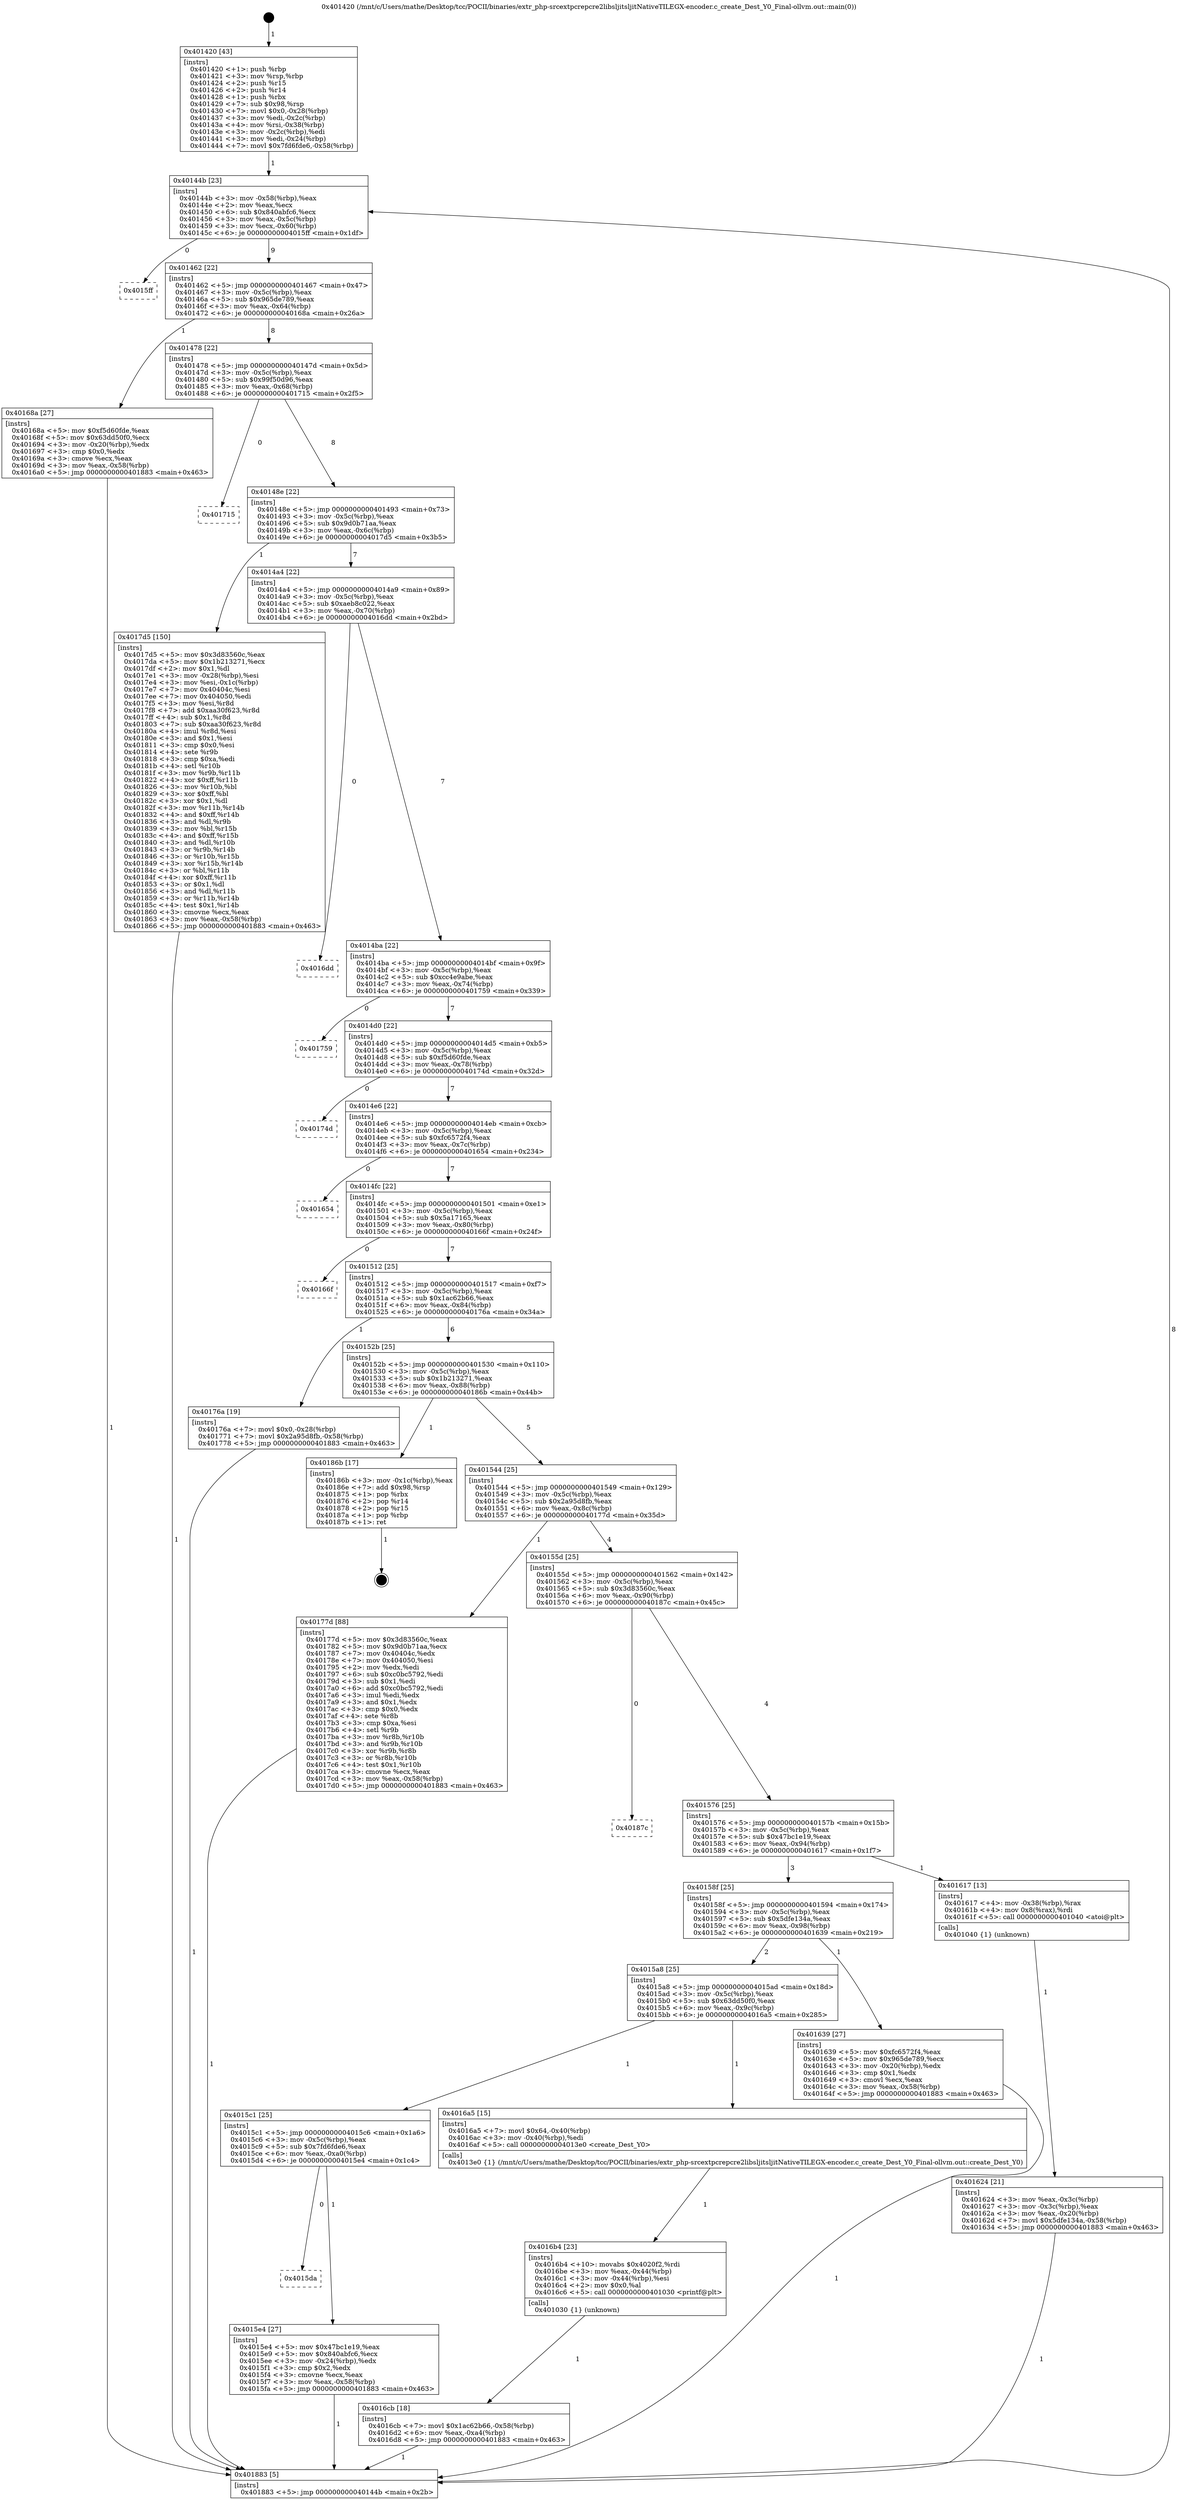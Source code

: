 digraph "0x401420" {
  label = "0x401420 (/mnt/c/Users/mathe/Desktop/tcc/POCII/binaries/extr_php-srcextpcrepcre2libsljitsljitNativeTILEGX-encoder.c_create_Dest_Y0_Final-ollvm.out::main(0))"
  labelloc = "t"
  node[shape=record]

  Entry [label="",width=0.3,height=0.3,shape=circle,fillcolor=black,style=filled]
  "0x40144b" [label="{
     0x40144b [23]\l
     | [instrs]\l
     &nbsp;&nbsp;0x40144b \<+3\>: mov -0x58(%rbp),%eax\l
     &nbsp;&nbsp;0x40144e \<+2\>: mov %eax,%ecx\l
     &nbsp;&nbsp;0x401450 \<+6\>: sub $0x840abfc6,%ecx\l
     &nbsp;&nbsp;0x401456 \<+3\>: mov %eax,-0x5c(%rbp)\l
     &nbsp;&nbsp;0x401459 \<+3\>: mov %ecx,-0x60(%rbp)\l
     &nbsp;&nbsp;0x40145c \<+6\>: je 00000000004015ff \<main+0x1df\>\l
  }"]
  "0x4015ff" [label="{
     0x4015ff\l
  }", style=dashed]
  "0x401462" [label="{
     0x401462 [22]\l
     | [instrs]\l
     &nbsp;&nbsp;0x401462 \<+5\>: jmp 0000000000401467 \<main+0x47\>\l
     &nbsp;&nbsp;0x401467 \<+3\>: mov -0x5c(%rbp),%eax\l
     &nbsp;&nbsp;0x40146a \<+5\>: sub $0x965de789,%eax\l
     &nbsp;&nbsp;0x40146f \<+3\>: mov %eax,-0x64(%rbp)\l
     &nbsp;&nbsp;0x401472 \<+6\>: je 000000000040168a \<main+0x26a\>\l
  }"]
  Exit [label="",width=0.3,height=0.3,shape=circle,fillcolor=black,style=filled,peripheries=2]
  "0x40168a" [label="{
     0x40168a [27]\l
     | [instrs]\l
     &nbsp;&nbsp;0x40168a \<+5\>: mov $0xf5d60fde,%eax\l
     &nbsp;&nbsp;0x40168f \<+5\>: mov $0x63dd50f0,%ecx\l
     &nbsp;&nbsp;0x401694 \<+3\>: mov -0x20(%rbp),%edx\l
     &nbsp;&nbsp;0x401697 \<+3\>: cmp $0x0,%edx\l
     &nbsp;&nbsp;0x40169a \<+3\>: cmove %ecx,%eax\l
     &nbsp;&nbsp;0x40169d \<+3\>: mov %eax,-0x58(%rbp)\l
     &nbsp;&nbsp;0x4016a0 \<+5\>: jmp 0000000000401883 \<main+0x463\>\l
  }"]
  "0x401478" [label="{
     0x401478 [22]\l
     | [instrs]\l
     &nbsp;&nbsp;0x401478 \<+5\>: jmp 000000000040147d \<main+0x5d\>\l
     &nbsp;&nbsp;0x40147d \<+3\>: mov -0x5c(%rbp),%eax\l
     &nbsp;&nbsp;0x401480 \<+5\>: sub $0x99f50d96,%eax\l
     &nbsp;&nbsp;0x401485 \<+3\>: mov %eax,-0x68(%rbp)\l
     &nbsp;&nbsp;0x401488 \<+6\>: je 0000000000401715 \<main+0x2f5\>\l
  }"]
  "0x4016cb" [label="{
     0x4016cb [18]\l
     | [instrs]\l
     &nbsp;&nbsp;0x4016cb \<+7\>: movl $0x1ac62b66,-0x58(%rbp)\l
     &nbsp;&nbsp;0x4016d2 \<+6\>: mov %eax,-0xa4(%rbp)\l
     &nbsp;&nbsp;0x4016d8 \<+5\>: jmp 0000000000401883 \<main+0x463\>\l
  }"]
  "0x401715" [label="{
     0x401715\l
  }", style=dashed]
  "0x40148e" [label="{
     0x40148e [22]\l
     | [instrs]\l
     &nbsp;&nbsp;0x40148e \<+5\>: jmp 0000000000401493 \<main+0x73\>\l
     &nbsp;&nbsp;0x401493 \<+3\>: mov -0x5c(%rbp),%eax\l
     &nbsp;&nbsp;0x401496 \<+5\>: sub $0x9d0b71aa,%eax\l
     &nbsp;&nbsp;0x40149b \<+3\>: mov %eax,-0x6c(%rbp)\l
     &nbsp;&nbsp;0x40149e \<+6\>: je 00000000004017d5 \<main+0x3b5\>\l
  }"]
  "0x4016b4" [label="{
     0x4016b4 [23]\l
     | [instrs]\l
     &nbsp;&nbsp;0x4016b4 \<+10\>: movabs $0x4020f2,%rdi\l
     &nbsp;&nbsp;0x4016be \<+3\>: mov %eax,-0x44(%rbp)\l
     &nbsp;&nbsp;0x4016c1 \<+3\>: mov -0x44(%rbp),%esi\l
     &nbsp;&nbsp;0x4016c4 \<+2\>: mov $0x0,%al\l
     &nbsp;&nbsp;0x4016c6 \<+5\>: call 0000000000401030 \<printf@plt\>\l
     | [calls]\l
     &nbsp;&nbsp;0x401030 \{1\} (unknown)\l
  }"]
  "0x4017d5" [label="{
     0x4017d5 [150]\l
     | [instrs]\l
     &nbsp;&nbsp;0x4017d5 \<+5\>: mov $0x3d83560c,%eax\l
     &nbsp;&nbsp;0x4017da \<+5\>: mov $0x1b213271,%ecx\l
     &nbsp;&nbsp;0x4017df \<+2\>: mov $0x1,%dl\l
     &nbsp;&nbsp;0x4017e1 \<+3\>: mov -0x28(%rbp),%esi\l
     &nbsp;&nbsp;0x4017e4 \<+3\>: mov %esi,-0x1c(%rbp)\l
     &nbsp;&nbsp;0x4017e7 \<+7\>: mov 0x40404c,%esi\l
     &nbsp;&nbsp;0x4017ee \<+7\>: mov 0x404050,%edi\l
     &nbsp;&nbsp;0x4017f5 \<+3\>: mov %esi,%r8d\l
     &nbsp;&nbsp;0x4017f8 \<+7\>: add $0xaa30f623,%r8d\l
     &nbsp;&nbsp;0x4017ff \<+4\>: sub $0x1,%r8d\l
     &nbsp;&nbsp;0x401803 \<+7\>: sub $0xaa30f623,%r8d\l
     &nbsp;&nbsp;0x40180a \<+4\>: imul %r8d,%esi\l
     &nbsp;&nbsp;0x40180e \<+3\>: and $0x1,%esi\l
     &nbsp;&nbsp;0x401811 \<+3\>: cmp $0x0,%esi\l
     &nbsp;&nbsp;0x401814 \<+4\>: sete %r9b\l
     &nbsp;&nbsp;0x401818 \<+3\>: cmp $0xa,%edi\l
     &nbsp;&nbsp;0x40181b \<+4\>: setl %r10b\l
     &nbsp;&nbsp;0x40181f \<+3\>: mov %r9b,%r11b\l
     &nbsp;&nbsp;0x401822 \<+4\>: xor $0xff,%r11b\l
     &nbsp;&nbsp;0x401826 \<+3\>: mov %r10b,%bl\l
     &nbsp;&nbsp;0x401829 \<+3\>: xor $0xff,%bl\l
     &nbsp;&nbsp;0x40182c \<+3\>: xor $0x1,%dl\l
     &nbsp;&nbsp;0x40182f \<+3\>: mov %r11b,%r14b\l
     &nbsp;&nbsp;0x401832 \<+4\>: and $0xff,%r14b\l
     &nbsp;&nbsp;0x401836 \<+3\>: and %dl,%r9b\l
     &nbsp;&nbsp;0x401839 \<+3\>: mov %bl,%r15b\l
     &nbsp;&nbsp;0x40183c \<+4\>: and $0xff,%r15b\l
     &nbsp;&nbsp;0x401840 \<+3\>: and %dl,%r10b\l
     &nbsp;&nbsp;0x401843 \<+3\>: or %r9b,%r14b\l
     &nbsp;&nbsp;0x401846 \<+3\>: or %r10b,%r15b\l
     &nbsp;&nbsp;0x401849 \<+3\>: xor %r15b,%r14b\l
     &nbsp;&nbsp;0x40184c \<+3\>: or %bl,%r11b\l
     &nbsp;&nbsp;0x40184f \<+4\>: xor $0xff,%r11b\l
     &nbsp;&nbsp;0x401853 \<+3\>: or $0x1,%dl\l
     &nbsp;&nbsp;0x401856 \<+3\>: and %dl,%r11b\l
     &nbsp;&nbsp;0x401859 \<+3\>: or %r11b,%r14b\l
     &nbsp;&nbsp;0x40185c \<+4\>: test $0x1,%r14b\l
     &nbsp;&nbsp;0x401860 \<+3\>: cmovne %ecx,%eax\l
     &nbsp;&nbsp;0x401863 \<+3\>: mov %eax,-0x58(%rbp)\l
     &nbsp;&nbsp;0x401866 \<+5\>: jmp 0000000000401883 \<main+0x463\>\l
  }"]
  "0x4014a4" [label="{
     0x4014a4 [22]\l
     | [instrs]\l
     &nbsp;&nbsp;0x4014a4 \<+5\>: jmp 00000000004014a9 \<main+0x89\>\l
     &nbsp;&nbsp;0x4014a9 \<+3\>: mov -0x5c(%rbp),%eax\l
     &nbsp;&nbsp;0x4014ac \<+5\>: sub $0xaeb8c022,%eax\l
     &nbsp;&nbsp;0x4014b1 \<+3\>: mov %eax,-0x70(%rbp)\l
     &nbsp;&nbsp;0x4014b4 \<+6\>: je 00000000004016dd \<main+0x2bd\>\l
  }"]
  "0x401624" [label="{
     0x401624 [21]\l
     | [instrs]\l
     &nbsp;&nbsp;0x401624 \<+3\>: mov %eax,-0x3c(%rbp)\l
     &nbsp;&nbsp;0x401627 \<+3\>: mov -0x3c(%rbp),%eax\l
     &nbsp;&nbsp;0x40162a \<+3\>: mov %eax,-0x20(%rbp)\l
     &nbsp;&nbsp;0x40162d \<+7\>: movl $0x5dfe134a,-0x58(%rbp)\l
     &nbsp;&nbsp;0x401634 \<+5\>: jmp 0000000000401883 \<main+0x463\>\l
  }"]
  "0x4016dd" [label="{
     0x4016dd\l
  }", style=dashed]
  "0x4014ba" [label="{
     0x4014ba [22]\l
     | [instrs]\l
     &nbsp;&nbsp;0x4014ba \<+5\>: jmp 00000000004014bf \<main+0x9f\>\l
     &nbsp;&nbsp;0x4014bf \<+3\>: mov -0x5c(%rbp),%eax\l
     &nbsp;&nbsp;0x4014c2 \<+5\>: sub $0xcc4e9abe,%eax\l
     &nbsp;&nbsp;0x4014c7 \<+3\>: mov %eax,-0x74(%rbp)\l
     &nbsp;&nbsp;0x4014ca \<+6\>: je 0000000000401759 \<main+0x339\>\l
  }"]
  "0x401420" [label="{
     0x401420 [43]\l
     | [instrs]\l
     &nbsp;&nbsp;0x401420 \<+1\>: push %rbp\l
     &nbsp;&nbsp;0x401421 \<+3\>: mov %rsp,%rbp\l
     &nbsp;&nbsp;0x401424 \<+2\>: push %r15\l
     &nbsp;&nbsp;0x401426 \<+2\>: push %r14\l
     &nbsp;&nbsp;0x401428 \<+1\>: push %rbx\l
     &nbsp;&nbsp;0x401429 \<+7\>: sub $0x98,%rsp\l
     &nbsp;&nbsp;0x401430 \<+7\>: movl $0x0,-0x28(%rbp)\l
     &nbsp;&nbsp;0x401437 \<+3\>: mov %edi,-0x2c(%rbp)\l
     &nbsp;&nbsp;0x40143a \<+4\>: mov %rsi,-0x38(%rbp)\l
     &nbsp;&nbsp;0x40143e \<+3\>: mov -0x2c(%rbp),%edi\l
     &nbsp;&nbsp;0x401441 \<+3\>: mov %edi,-0x24(%rbp)\l
     &nbsp;&nbsp;0x401444 \<+7\>: movl $0x7fd6fde6,-0x58(%rbp)\l
  }"]
  "0x401759" [label="{
     0x401759\l
  }", style=dashed]
  "0x4014d0" [label="{
     0x4014d0 [22]\l
     | [instrs]\l
     &nbsp;&nbsp;0x4014d0 \<+5\>: jmp 00000000004014d5 \<main+0xb5\>\l
     &nbsp;&nbsp;0x4014d5 \<+3\>: mov -0x5c(%rbp),%eax\l
     &nbsp;&nbsp;0x4014d8 \<+5\>: sub $0xf5d60fde,%eax\l
     &nbsp;&nbsp;0x4014dd \<+3\>: mov %eax,-0x78(%rbp)\l
     &nbsp;&nbsp;0x4014e0 \<+6\>: je 000000000040174d \<main+0x32d\>\l
  }"]
  "0x401883" [label="{
     0x401883 [5]\l
     | [instrs]\l
     &nbsp;&nbsp;0x401883 \<+5\>: jmp 000000000040144b \<main+0x2b\>\l
  }"]
  "0x40174d" [label="{
     0x40174d\l
  }", style=dashed]
  "0x4014e6" [label="{
     0x4014e6 [22]\l
     | [instrs]\l
     &nbsp;&nbsp;0x4014e6 \<+5\>: jmp 00000000004014eb \<main+0xcb\>\l
     &nbsp;&nbsp;0x4014eb \<+3\>: mov -0x5c(%rbp),%eax\l
     &nbsp;&nbsp;0x4014ee \<+5\>: sub $0xfc6572f4,%eax\l
     &nbsp;&nbsp;0x4014f3 \<+3\>: mov %eax,-0x7c(%rbp)\l
     &nbsp;&nbsp;0x4014f6 \<+6\>: je 0000000000401654 \<main+0x234\>\l
  }"]
  "0x4015da" [label="{
     0x4015da\l
  }", style=dashed]
  "0x401654" [label="{
     0x401654\l
  }", style=dashed]
  "0x4014fc" [label="{
     0x4014fc [22]\l
     | [instrs]\l
     &nbsp;&nbsp;0x4014fc \<+5\>: jmp 0000000000401501 \<main+0xe1\>\l
     &nbsp;&nbsp;0x401501 \<+3\>: mov -0x5c(%rbp),%eax\l
     &nbsp;&nbsp;0x401504 \<+5\>: sub $0x5a17165,%eax\l
     &nbsp;&nbsp;0x401509 \<+3\>: mov %eax,-0x80(%rbp)\l
     &nbsp;&nbsp;0x40150c \<+6\>: je 000000000040166f \<main+0x24f\>\l
  }"]
  "0x4015e4" [label="{
     0x4015e4 [27]\l
     | [instrs]\l
     &nbsp;&nbsp;0x4015e4 \<+5\>: mov $0x47bc1e19,%eax\l
     &nbsp;&nbsp;0x4015e9 \<+5\>: mov $0x840abfc6,%ecx\l
     &nbsp;&nbsp;0x4015ee \<+3\>: mov -0x24(%rbp),%edx\l
     &nbsp;&nbsp;0x4015f1 \<+3\>: cmp $0x2,%edx\l
     &nbsp;&nbsp;0x4015f4 \<+3\>: cmovne %ecx,%eax\l
     &nbsp;&nbsp;0x4015f7 \<+3\>: mov %eax,-0x58(%rbp)\l
     &nbsp;&nbsp;0x4015fa \<+5\>: jmp 0000000000401883 \<main+0x463\>\l
  }"]
  "0x40166f" [label="{
     0x40166f\l
  }", style=dashed]
  "0x401512" [label="{
     0x401512 [25]\l
     | [instrs]\l
     &nbsp;&nbsp;0x401512 \<+5\>: jmp 0000000000401517 \<main+0xf7\>\l
     &nbsp;&nbsp;0x401517 \<+3\>: mov -0x5c(%rbp),%eax\l
     &nbsp;&nbsp;0x40151a \<+5\>: sub $0x1ac62b66,%eax\l
     &nbsp;&nbsp;0x40151f \<+6\>: mov %eax,-0x84(%rbp)\l
     &nbsp;&nbsp;0x401525 \<+6\>: je 000000000040176a \<main+0x34a\>\l
  }"]
  "0x4015c1" [label="{
     0x4015c1 [25]\l
     | [instrs]\l
     &nbsp;&nbsp;0x4015c1 \<+5\>: jmp 00000000004015c6 \<main+0x1a6\>\l
     &nbsp;&nbsp;0x4015c6 \<+3\>: mov -0x5c(%rbp),%eax\l
     &nbsp;&nbsp;0x4015c9 \<+5\>: sub $0x7fd6fde6,%eax\l
     &nbsp;&nbsp;0x4015ce \<+6\>: mov %eax,-0xa0(%rbp)\l
     &nbsp;&nbsp;0x4015d4 \<+6\>: je 00000000004015e4 \<main+0x1c4\>\l
  }"]
  "0x40176a" [label="{
     0x40176a [19]\l
     | [instrs]\l
     &nbsp;&nbsp;0x40176a \<+7\>: movl $0x0,-0x28(%rbp)\l
     &nbsp;&nbsp;0x401771 \<+7\>: movl $0x2a95d8fb,-0x58(%rbp)\l
     &nbsp;&nbsp;0x401778 \<+5\>: jmp 0000000000401883 \<main+0x463\>\l
  }"]
  "0x40152b" [label="{
     0x40152b [25]\l
     | [instrs]\l
     &nbsp;&nbsp;0x40152b \<+5\>: jmp 0000000000401530 \<main+0x110\>\l
     &nbsp;&nbsp;0x401530 \<+3\>: mov -0x5c(%rbp),%eax\l
     &nbsp;&nbsp;0x401533 \<+5\>: sub $0x1b213271,%eax\l
     &nbsp;&nbsp;0x401538 \<+6\>: mov %eax,-0x88(%rbp)\l
     &nbsp;&nbsp;0x40153e \<+6\>: je 000000000040186b \<main+0x44b\>\l
  }"]
  "0x4016a5" [label="{
     0x4016a5 [15]\l
     | [instrs]\l
     &nbsp;&nbsp;0x4016a5 \<+7\>: movl $0x64,-0x40(%rbp)\l
     &nbsp;&nbsp;0x4016ac \<+3\>: mov -0x40(%rbp),%edi\l
     &nbsp;&nbsp;0x4016af \<+5\>: call 00000000004013e0 \<create_Dest_Y0\>\l
     | [calls]\l
     &nbsp;&nbsp;0x4013e0 \{1\} (/mnt/c/Users/mathe/Desktop/tcc/POCII/binaries/extr_php-srcextpcrepcre2libsljitsljitNativeTILEGX-encoder.c_create_Dest_Y0_Final-ollvm.out::create_Dest_Y0)\l
  }"]
  "0x40186b" [label="{
     0x40186b [17]\l
     | [instrs]\l
     &nbsp;&nbsp;0x40186b \<+3\>: mov -0x1c(%rbp),%eax\l
     &nbsp;&nbsp;0x40186e \<+7\>: add $0x98,%rsp\l
     &nbsp;&nbsp;0x401875 \<+1\>: pop %rbx\l
     &nbsp;&nbsp;0x401876 \<+2\>: pop %r14\l
     &nbsp;&nbsp;0x401878 \<+2\>: pop %r15\l
     &nbsp;&nbsp;0x40187a \<+1\>: pop %rbp\l
     &nbsp;&nbsp;0x40187b \<+1\>: ret\l
  }"]
  "0x401544" [label="{
     0x401544 [25]\l
     | [instrs]\l
     &nbsp;&nbsp;0x401544 \<+5\>: jmp 0000000000401549 \<main+0x129\>\l
     &nbsp;&nbsp;0x401549 \<+3\>: mov -0x5c(%rbp),%eax\l
     &nbsp;&nbsp;0x40154c \<+5\>: sub $0x2a95d8fb,%eax\l
     &nbsp;&nbsp;0x401551 \<+6\>: mov %eax,-0x8c(%rbp)\l
     &nbsp;&nbsp;0x401557 \<+6\>: je 000000000040177d \<main+0x35d\>\l
  }"]
  "0x4015a8" [label="{
     0x4015a8 [25]\l
     | [instrs]\l
     &nbsp;&nbsp;0x4015a8 \<+5\>: jmp 00000000004015ad \<main+0x18d\>\l
     &nbsp;&nbsp;0x4015ad \<+3\>: mov -0x5c(%rbp),%eax\l
     &nbsp;&nbsp;0x4015b0 \<+5\>: sub $0x63dd50f0,%eax\l
     &nbsp;&nbsp;0x4015b5 \<+6\>: mov %eax,-0x9c(%rbp)\l
     &nbsp;&nbsp;0x4015bb \<+6\>: je 00000000004016a5 \<main+0x285\>\l
  }"]
  "0x40177d" [label="{
     0x40177d [88]\l
     | [instrs]\l
     &nbsp;&nbsp;0x40177d \<+5\>: mov $0x3d83560c,%eax\l
     &nbsp;&nbsp;0x401782 \<+5\>: mov $0x9d0b71aa,%ecx\l
     &nbsp;&nbsp;0x401787 \<+7\>: mov 0x40404c,%edx\l
     &nbsp;&nbsp;0x40178e \<+7\>: mov 0x404050,%esi\l
     &nbsp;&nbsp;0x401795 \<+2\>: mov %edx,%edi\l
     &nbsp;&nbsp;0x401797 \<+6\>: sub $0xc0bc5792,%edi\l
     &nbsp;&nbsp;0x40179d \<+3\>: sub $0x1,%edi\l
     &nbsp;&nbsp;0x4017a0 \<+6\>: add $0xc0bc5792,%edi\l
     &nbsp;&nbsp;0x4017a6 \<+3\>: imul %edi,%edx\l
     &nbsp;&nbsp;0x4017a9 \<+3\>: and $0x1,%edx\l
     &nbsp;&nbsp;0x4017ac \<+3\>: cmp $0x0,%edx\l
     &nbsp;&nbsp;0x4017af \<+4\>: sete %r8b\l
     &nbsp;&nbsp;0x4017b3 \<+3\>: cmp $0xa,%esi\l
     &nbsp;&nbsp;0x4017b6 \<+4\>: setl %r9b\l
     &nbsp;&nbsp;0x4017ba \<+3\>: mov %r8b,%r10b\l
     &nbsp;&nbsp;0x4017bd \<+3\>: and %r9b,%r10b\l
     &nbsp;&nbsp;0x4017c0 \<+3\>: xor %r9b,%r8b\l
     &nbsp;&nbsp;0x4017c3 \<+3\>: or %r8b,%r10b\l
     &nbsp;&nbsp;0x4017c6 \<+4\>: test $0x1,%r10b\l
     &nbsp;&nbsp;0x4017ca \<+3\>: cmovne %ecx,%eax\l
     &nbsp;&nbsp;0x4017cd \<+3\>: mov %eax,-0x58(%rbp)\l
     &nbsp;&nbsp;0x4017d0 \<+5\>: jmp 0000000000401883 \<main+0x463\>\l
  }"]
  "0x40155d" [label="{
     0x40155d [25]\l
     | [instrs]\l
     &nbsp;&nbsp;0x40155d \<+5\>: jmp 0000000000401562 \<main+0x142\>\l
     &nbsp;&nbsp;0x401562 \<+3\>: mov -0x5c(%rbp),%eax\l
     &nbsp;&nbsp;0x401565 \<+5\>: sub $0x3d83560c,%eax\l
     &nbsp;&nbsp;0x40156a \<+6\>: mov %eax,-0x90(%rbp)\l
     &nbsp;&nbsp;0x401570 \<+6\>: je 000000000040187c \<main+0x45c\>\l
  }"]
  "0x401639" [label="{
     0x401639 [27]\l
     | [instrs]\l
     &nbsp;&nbsp;0x401639 \<+5\>: mov $0xfc6572f4,%eax\l
     &nbsp;&nbsp;0x40163e \<+5\>: mov $0x965de789,%ecx\l
     &nbsp;&nbsp;0x401643 \<+3\>: mov -0x20(%rbp),%edx\l
     &nbsp;&nbsp;0x401646 \<+3\>: cmp $0x1,%edx\l
     &nbsp;&nbsp;0x401649 \<+3\>: cmovl %ecx,%eax\l
     &nbsp;&nbsp;0x40164c \<+3\>: mov %eax,-0x58(%rbp)\l
     &nbsp;&nbsp;0x40164f \<+5\>: jmp 0000000000401883 \<main+0x463\>\l
  }"]
  "0x40187c" [label="{
     0x40187c\l
  }", style=dashed]
  "0x401576" [label="{
     0x401576 [25]\l
     | [instrs]\l
     &nbsp;&nbsp;0x401576 \<+5\>: jmp 000000000040157b \<main+0x15b\>\l
     &nbsp;&nbsp;0x40157b \<+3\>: mov -0x5c(%rbp),%eax\l
     &nbsp;&nbsp;0x40157e \<+5\>: sub $0x47bc1e19,%eax\l
     &nbsp;&nbsp;0x401583 \<+6\>: mov %eax,-0x94(%rbp)\l
     &nbsp;&nbsp;0x401589 \<+6\>: je 0000000000401617 \<main+0x1f7\>\l
  }"]
  "0x40158f" [label="{
     0x40158f [25]\l
     | [instrs]\l
     &nbsp;&nbsp;0x40158f \<+5\>: jmp 0000000000401594 \<main+0x174\>\l
     &nbsp;&nbsp;0x401594 \<+3\>: mov -0x5c(%rbp),%eax\l
     &nbsp;&nbsp;0x401597 \<+5\>: sub $0x5dfe134a,%eax\l
     &nbsp;&nbsp;0x40159c \<+6\>: mov %eax,-0x98(%rbp)\l
     &nbsp;&nbsp;0x4015a2 \<+6\>: je 0000000000401639 \<main+0x219\>\l
  }"]
  "0x401617" [label="{
     0x401617 [13]\l
     | [instrs]\l
     &nbsp;&nbsp;0x401617 \<+4\>: mov -0x38(%rbp),%rax\l
     &nbsp;&nbsp;0x40161b \<+4\>: mov 0x8(%rax),%rdi\l
     &nbsp;&nbsp;0x40161f \<+5\>: call 0000000000401040 \<atoi@plt\>\l
     | [calls]\l
     &nbsp;&nbsp;0x401040 \{1\} (unknown)\l
  }"]
  Entry -> "0x401420" [label=" 1"]
  "0x40144b" -> "0x4015ff" [label=" 0"]
  "0x40144b" -> "0x401462" [label=" 9"]
  "0x40186b" -> Exit [label=" 1"]
  "0x401462" -> "0x40168a" [label=" 1"]
  "0x401462" -> "0x401478" [label=" 8"]
  "0x4017d5" -> "0x401883" [label=" 1"]
  "0x401478" -> "0x401715" [label=" 0"]
  "0x401478" -> "0x40148e" [label=" 8"]
  "0x40177d" -> "0x401883" [label=" 1"]
  "0x40148e" -> "0x4017d5" [label=" 1"]
  "0x40148e" -> "0x4014a4" [label=" 7"]
  "0x40176a" -> "0x401883" [label=" 1"]
  "0x4014a4" -> "0x4016dd" [label=" 0"]
  "0x4014a4" -> "0x4014ba" [label=" 7"]
  "0x4016cb" -> "0x401883" [label=" 1"]
  "0x4014ba" -> "0x401759" [label=" 0"]
  "0x4014ba" -> "0x4014d0" [label=" 7"]
  "0x4016b4" -> "0x4016cb" [label=" 1"]
  "0x4014d0" -> "0x40174d" [label=" 0"]
  "0x4014d0" -> "0x4014e6" [label=" 7"]
  "0x4016a5" -> "0x4016b4" [label=" 1"]
  "0x4014e6" -> "0x401654" [label=" 0"]
  "0x4014e6" -> "0x4014fc" [label=" 7"]
  "0x40168a" -> "0x401883" [label=" 1"]
  "0x4014fc" -> "0x40166f" [label=" 0"]
  "0x4014fc" -> "0x401512" [label=" 7"]
  "0x401639" -> "0x401883" [label=" 1"]
  "0x401512" -> "0x40176a" [label=" 1"]
  "0x401512" -> "0x40152b" [label=" 6"]
  "0x401617" -> "0x401624" [label=" 1"]
  "0x40152b" -> "0x40186b" [label=" 1"]
  "0x40152b" -> "0x401544" [label=" 5"]
  "0x401883" -> "0x40144b" [label=" 8"]
  "0x401544" -> "0x40177d" [label=" 1"]
  "0x401544" -> "0x40155d" [label=" 4"]
  "0x4015e4" -> "0x401883" [label=" 1"]
  "0x40155d" -> "0x40187c" [label=" 0"]
  "0x40155d" -> "0x401576" [label=" 4"]
  "0x4015c1" -> "0x4015da" [label=" 0"]
  "0x401576" -> "0x401617" [label=" 1"]
  "0x401576" -> "0x40158f" [label=" 3"]
  "0x4015c1" -> "0x4015e4" [label=" 1"]
  "0x40158f" -> "0x401639" [label=" 1"]
  "0x40158f" -> "0x4015a8" [label=" 2"]
  "0x401420" -> "0x40144b" [label=" 1"]
  "0x4015a8" -> "0x4016a5" [label=" 1"]
  "0x4015a8" -> "0x4015c1" [label=" 1"]
  "0x401624" -> "0x401883" [label=" 1"]
}
